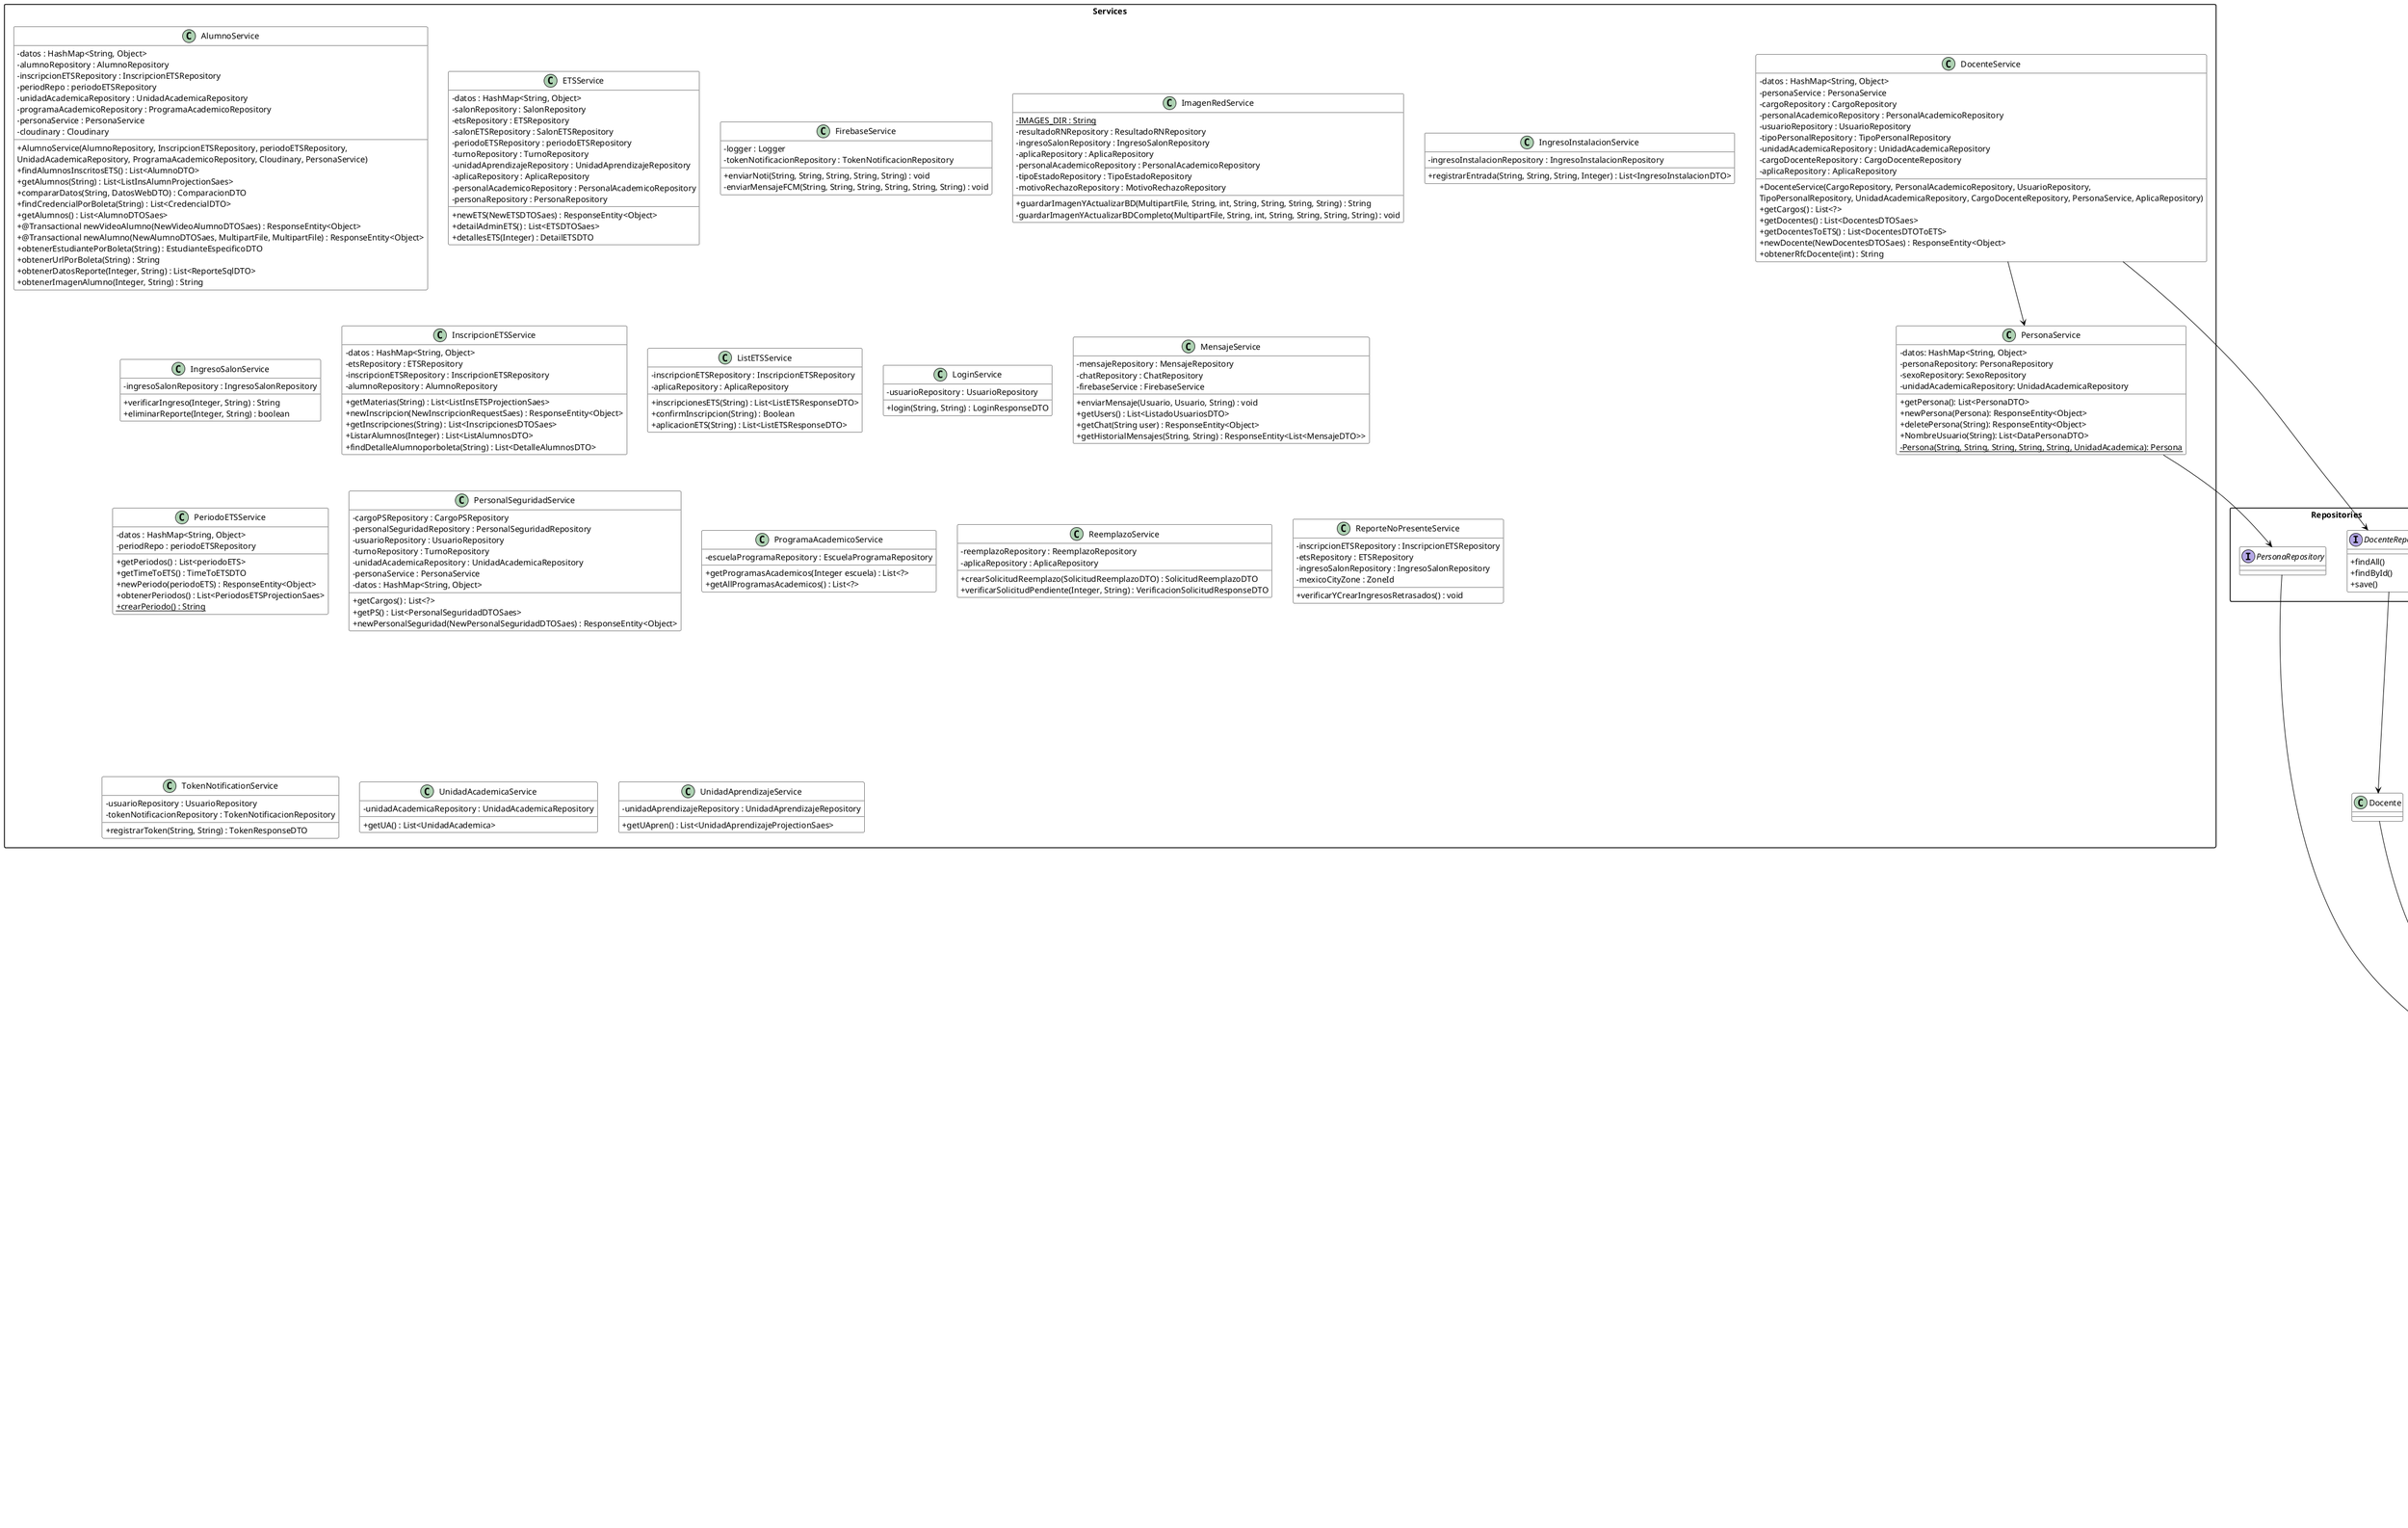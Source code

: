 @startuml
skinparam packageStyle rectangle
skinparam classAttributeIconSize 0

' Definición de estilos
skinparam class {
    BackgroundColor White
    ArrowColor Black
    BorderColor Black
}



' Services
package "Services" {
    class AlumnoService {
        - datos : HashMap<String, Object>
        - alumnoRepository : AlumnoRepository
        - inscripcionETSRepository : InscripcionETSRepository
        - periodRepo : periodoETSRepository
        - unidadAcademicaRepository : UnidadAcademicaRepository
        - programaAcademicoRepository : ProgramaAcademicoRepository
        - personaService : PersonaService
        - cloudinary : Cloudinary

        + AlumnoService(AlumnoRepository, InscripcionETSRepository, periodoETSRepository,
            UnidadAcademicaRepository, ProgramaAcademicoRepository, Cloudinary, PersonaService)
        + findAlumnosInscritosETS() : List<AlumnoDTO>
        + getAlumnos(String) : List<ListInsAlumnProjectionSaes>
        + compararDatos(String, DatosWebDTO) : ComparacionDTO
        + findCredencialPorBoleta(String) : List<CredencialDTO>
        + getAlumnos() : List<AlumnoDTOSaes>
        + @Transactional newVideoAlumno(NewVideoAlumnoDTOSaes) : ResponseEntity<Object>
        + @Transactional newAlumno(NewAlumnoDTOSaes, MultipartFile, MultipartFile) : ResponseEntity<Object>
        + obtenerEstudiantePorBoleta(String) : EstudianteEspecificoDTO
        + obtenerUrlPorBoleta(String) : String
        + obtenerDatosReporte(Integer, String) : List<ReporteSqlDTO>
        + obtenerImagenAlumno(Integer, String) : String
    }

     class DocenteService {
        - datos : HashMap<String, Object>
        - personaService : PersonaService
        - cargoRepository : CargoRepository
        - personalAcademicoRepository : PersonalAcademicoRepository
        - usuarioRepository : UsuarioRepository
        - tipoPersonalRepository : TipoPersonalRepository
        - unidadAcademicaRepository : UnidadAcademicaRepository
        - cargoDocenteRepository : CargoDocenteRepository
        - aplicaRepository : AplicaRepository

        + DocenteService(CargoRepository, PersonalAcademicoRepository, UsuarioRepository,
        TipoPersonalRepository, UnidadAcademicaRepository, CargoDocenteRepository, PersonaService, AplicaRepository)
        + getCargos() : List<?>
        + getDocentes() : List<DocentesDTOSaes>
        + getDocentesToETS() : List<DocentesDTOToETS>
        + newDocente(NewDocentesDTOSaes) : ResponseEntity<Object>
        + obtenerRfcDocente(int) : String
     }

     class ETSService {
        - datos : HashMap<String, Object>
        - salonRepository : SalonRepository
        - etsRepository : ETSRepository
        - salonETSRepository : SalonETSRepository
        - periodoETSRepository : periodoETSRepository
        - turnoRepository : TurnoRepository
        - unidadAprendizajeRepository : UnidadAprendizajeRepository
        - aplicaRepository : AplicaRepository
        - personalAcademicoRepository : PersonalAcademicoRepository
        - personaRepository : PersonaRepository

        + newETS(NewETSDTOSaes) : ResponseEntity<Object>
        + detailAdminETS() : List<ETSDTOSaes>
        + detallesETS(Integer) : DetailETSDTO
     }

     class FirebaseService {
        - logger : Logger
        - tokenNotificacionRepository : TokenNotificacionRepository

        + enviarNoti(String, String, String, String, String) : void
        - enviarMensajeFCM(String, String, String, String, String, String) : void
     }

     class ImagenRedService {
        - {static} IMAGES_DIR : String
        - resultadoRNRepository : ResultadoRNRepository
        - ingresoSalonRepository : IngresoSalonRepository
        - aplicaRepository : AplicaRepository
        - personalAcademicoRepository : PersonalAcademicoRepository
        - tipoEstadoRepository : TipoEstadoRepository
        - motivoRechazoRepository : MotivoRechazoRepository

        + guardarImagenYActualizarBD(MultipartFile, String, int, String, String, String, String) : String
        - guardarImagenYActualizarBDCompleto(MultipartFile, String, int, String, String, String, String) : void
     }

     class IngresoInstalacionService {
        - ingresoInstalacionRepository : IngresoInstalacionRepository

        + registrarEntrada(String, String, String, Integer) : List<IngresoInstalacionDTO>
     }

     class IngresoSalonService {
        - ingresoSalonRepository : IngresoSalonRepository

        + verificarIngreso(Integer, String) : String
        + eliminarReporte(Integer, String) : boolean
     }

     class InscripcionETSService {
        - datos : HashMap<String, Object>
        - etsRepository : ETSRepository
        - inscripcionETSRepository : InscripcionETSRepository
        - alumnoRepository : AlumnoRepository

        + getMaterias(String) : List<ListInsETSProjectionSaes>
        + newInscripcion(NewInscripcionRequestSaes) : ResponseEntity<Object>
        + getInscripciones(String) : List<InscripcionesDTOSaes>
        + ListarAlumnos(Integer) : List<ListAlumnosDTO>
        + findDetalleAlumnoporboleta(String) : List<DetalleAlumnosDTO>
     }

     class ListETSService {
        - inscripcionETSRepository : InscripcionETSRepository
        - aplicaRepository : AplicaRepository

        + inscripcionesETS(String) : List<ListETSResponseDTO>
        + confirmInscripcion(String) : Boolean
        + aplicacionETS(String) : List<ListETSResponseDTO>
     }

     class LoginService {
        - usuarioRepository : UsuarioRepository

        + login(String, String) : LoginResponseDTO
     }

     class MensajeService {
        - mensajeRepository : MensajeRepository
        - chatRepository : ChatRepository
        - firebaseService : FirebaseService

        + enviarMensaje(Usuario, Usuario, String) : void
        + getUsers() : List<ListadoUsuariosDTO>
        + getChat(String user) : ResponseEntity<Object>
        + getHistorialMensajes(String, String) : ResponseEntity<List<MensajeDTO>>
     }

     class PeriodoETSService {
        - datos : HashMap<String, Object>
        - periodRepo : periodoETSRepository

        + getPeriodos() : List<periodoETS>
        + getTimeToETS() : TimeToETSDTO
        + newPeriodo(periodoETS) : ResponseEntity<Object>
        + obtenerPeriodos() : List<PeriodosETSProjectionSaes>
        + {static} crearPeriodo() : String
     }

     class PersonalSeguridadService {
        - cargoPSRepository : CargoPSRepository
        - personalSeguridadRepository : PersonalSeguridadRepository
        - usuarioRepository : UsuarioRepository
        - turnoRepository : TurnoRepository
        - unidadAcademicaRepository : UnidadAcademicaRepository
        - personaService : PersonaService
        - datos : HashMap<String, Object>

        + getCargos() : List<?>
        + getPS() : List<PersonalSeguridadDTOSaes>
        + newPersonalSeguridad(NewPersonalSeguridadDTOSaes) : ResponseEntity<Object>
     }

    class PersonaService {
        - datos: HashMap<String, Object>
        - personaRepository: PersonaRepository
        - sexoRepository: SexoRepository
        - unidadAcademicaRepository: UnidadAcademicaRepository

        + getPersona(): List<PersonaDTO>
        + newPersona(Persona): ResponseEntity<Object>
        + deletePersona(String): ResponseEntity<Object>
        + NombreUsuario(String): List<DataPersonaDTO>
        {static} - Persona(String, String, String, String, String, UnidadAcademica): Persona
    }

    class ProgramaAcademicoService {
        - escuelaProgramaRepository : EscuelaProgramaRepository

        + getProgramasAcademicos(Integer escuela) : List<?>
        + getAllProgramasAcademicos() : List<?>
    }

    class ReemplazoService {
        - reemplazoRepository : ReemplazoRepository
        - aplicaRepository : AplicaRepository

        + crearSolicitudReemplazo(SolicitudReemplazoDTO) : SolicitudReemplazoDTO
        + verificarSolicitudPendiente(Integer, String) : VerificacionSolicitudResponseDTO
    }

    class ReporteNoPresenteService {
        - inscripcionETSRepository : InscripcionETSRepository
        - etsRepository : ETSRepository
        - ingresoSalonRepository : IngresoSalonRepository
        - mexicoCityZone : ZoneId

        + verificarYCrearIngresosRetrasados() : void
    }

    class TokenNotificationService {
        - usuarioRepository : UsuarioRepository
        - tokenNotificacionRepository : TokenNotificacionRepository

        + registrarToken(String, String) : TokenResponseDTO
    }

    class UnidadAcademicaService {
        - unidadAcademicaRepository : UnidadAcademicaRepository

        + getUA() : List<UnidadAcademica>
    }

    class UnidadAprendizajeService {
        - unidadAprendizajeRepository : UnidadAprendizajeRepository

        + getUApren() : List<UnidadAprendizajeProjectionSaes>
    }
}

' Repositories
package "Repositories" {
    interface PersonaRepository {

    }

    interface DocenteRepository {
        + findAll()
        + findById()
        + save()
    }
}

' Entities
package "Entities" {
    class Alumno {
        - boleta : String
        - CorreoI : String
        - imagenCredencial : String
        - idPA : ProgramaAcademico
        - CURP : Persona

        + getBoleta() : String
        + setBoleta(String) : void
        + getCorreoI() : String
        + setCorreoI(String) : void
        + getImagenCredencial() : String
        + setImagenCredencial(String) : void
        + getIdPA() : ProgramaAcademico
        + setIdPA(ProgramaAcademico) : void
        + getCURP() : Persona
        + setCURP(CURP : Persona) : void
    }

    class Persona {
        - CURP : String
        - nombre : String
        - apellido_p : String
        - apellido_m : String
        - sexo : Sexo
        - unidadAcademica : UnidadAcademica

        + getCURP() : String
        + setCURP(String) : void
        + getNombre() : String
        + setNombre(String) : void
        + setApellido_P(String) : void
        + setApellido_M(String) : void
        + Sexo getSexo() : Sexo
        + setSexo(Sexo) : void
        + getUnidadAcademica() : UnidadAcademica
        + setUnidadAcademica(UnidadAcademica) : void
    }

    class Sexo {
        - idSexo : Integer
        - nombre : String

        + getNombre() : String
        + setNombre(String) : void
    }

    class UnidadAcademica {
        - id_Escuela : Integer
        - nombre : String

        + getNombre() : String
        + setNombre(String) : void
    }

    class ProgramaAcademico {
        - idPA : String
        - nombre : String
        - Descripcion : String
        - detailsEP : List<EscuelaPrograma>

        + getIdPA() : String
        + setIdPA(String) : void
        + getNombre() : String
        + setNombre(String) : void
    }

    class EscuelaPrograma {
        - id : EscuelaProgramaPK
        - idUA : UnidadAcademica
        - idPAcad : ProgramaAcademico

        + getId() : EscuelaProgramaPK
        + setId(EscuelaProgramaPK) : void
        + getIdPA() : ProgramaAcademico
        + setIdPA(ProgramaAcademico) : void
    }

    class EscuelaProgramaPK {
        - idEscuela : Integer
        - idPA : String

        + getIdPA() :  String
        + setIdPA(String) : void
        + equals(Object) : boolean
        + hashCode() : int
    }

    class TipoPersonal {
        - tipoPA : Integer
        - cargo : String

        + getCargo() : String
        + setCargo(String) : void
    }

    class PersonalAcademico {
        - rfc : String
        - CURP : Persona
        - correoi : String
        - TipoPA : TipoPersonal

        + getRFC() : String
        + setRFC(String) : void
        + getCURP() : Persona
        + setCURP(Persona) : void
        + setCorreoI(String) : void
        + setTipoPA(TipoPersonal) : void
    }

    class PersonalSeguridad {
        - rfc : String
        - CURP : Persona
        - Turno : Turno
        - Cargo : CargoPS

        + getRfc() : String
        + setRfc(String) : void
        + getCURP() : Persona
        + setCURP(Persona) : void
        + getTurno() : Turno
        + setTurno(Turno) : void
        + getCargo() : CargoPS
        + setCargo(CargoPS) : void
    }

    class Turno {
        - idTurno : Integer
        - nombre : String

        + getNombre() : String
        + setNombre(String) : void
    }

    class CargoPS {
        - idCargo : Integer
        - nombre : String

        + getNombre()
        + setNombre(String nombre)
    }

    class ETS {
        - id_ETS : Integer
        - idPeriodo : periodoETS
        - Turno : Turno
        - Fecha : Date
        - hora : Time
        - Cupo : Integer
        - idUA : UnidadAprendizaje
        - Duracion : Integer

        + getIdETS() : Integer
        + setIdETS(Integer) : void
        + getTurno() : Turno
        + setTurno(Turno) : void
        + getFecha() : Date
        + getHora() : Time
        + setHora(Time) : void
        + setFecha(Date) : void
        + getIdUA() : UnidadAprendizaje
        + setIdUA(UnidadAprendizaje) : void
        + getETS() : List<Aplica>
        + setETS(List<Aplica>) : void
    }

    class periodoETS {
        - idPeriodo : Integer
        - periodo : String
        - tipo : char
        - Fecha_Inicio : Date
        - Fecha_Fin : Date

        + getPeriodo() : String
        + setPeriodo(String) : void
        + getTipo() : char
        + setTipo(char tipo) : void
        + getFecha_Inicio() : Date
        + getFecha_Fin() : Date

    }

    class UnidadAprendizaje {
        - idUA : String
        - nombre : String
        - Descripcion : String
        - idPA : ProgramaAcademico

        + getIdUA() : String
        + setIdUA(String) : void
        + getNombre() : String
        + setNombre(String) : void
        + getIdPA() : ProgramaAcademico
        + setIdPA(ProgramaAcademico) : void
    }

    class AplicaPK {
        - idETS : Integer
        - DocenteRFC : String

        + getIdETS() : Integer
        + setIdETS(Integer) : void
        + getDocenteRFC() : String
        + setDocenteRFC(String) : void
        + equals(Object) : boolean
        + hashCode() : int
    }

    class Aplica {
        - id : AplicaPK
        - idETS : ETS
        - docenteRFC : PersonalAcademico
        - coordinador : boolean

        + getId() : AplicaPK
        + setId(AplicaPK) : void
        + getIdETS() : ETS
        + setIdETS(ETS) : void
        + setDocenteRFC(PersonalAcademico) : void
        + setTitular(boolean) : void
    }

    class Cargo {
        - id_cargo : Integer
        - cargo : String

        + getIdCargo() : Integer
        + getCargo() : String
        + setCargo(String) : void
    }

    class CargoDocentePK {
        - RFC : String
        - idCargo : Integer

        + setRFC(String) : void
        + setIdCargo(Integer) : void
        + equals(Object) : boolean
        + hashCode() : int
    }

    class CargoDocente {
        - id : CargoDocentePK
        - RFCCD : PersonalAcademico
        - idCargoCD : Cargo

        + CargoDocentePK getId() : CargoDocentePK
        + setId(CargoDocentePK) : void
        + setRFC(PersonalAcademico) : void
        + setIdCargo(Cargo) : void
    }

    class Chat {
        - id : Long
        - remitente : Usuario
        - destinatario : Usuario

        + getId() : Long
        + setId(Long id) : void
    }

    class Usuario {
        - usuario : String
        - Password : String
        - TipoU : TipoUsuario
        - CURP : Persona

        + getUsuario() : String
        + setUsuario(String) : void
        + getCURP() : Persona
        + setCURP(Persona) : void
        + getTipoU() : TipoUsuario
    }

    class TipoUsuario {
        - idTU : Integer
        - tipo : String

        + getTipo() : String
        + setTipo(String) : void
    }

    class IngresoInstalacion {

    }
}

' Relaciones
PersonaService --> PersonaRepository
DocenteService --> DocenteRepository
PersonaRepository --> Persona
DocenteRepository --> Docente
Docente --> Persona
DocenteService --> PersonaService

Alumno --> Persona : "1..1 CURP"
Alumno --> ProgramaAcademico : "1..1 idPA"
Alumno --> InscripcionETS : "1..* inscETSAl"

Persona --> Sexo : "1..1 sexo"
Persona --> UnidadAcademica : "1..1 unidadAcademica"

ProgramaAcademico --> EscuelaPrograma : "0..* detailsEP"

EscuelaPrograma --> UnidadAcademica : "1..1 idUA"
EscuelaPrograma --> ProgramaAcademico : "1..1 idPAcad"
EscuelaPrograma --> EscuelaProgramaPK : "1..1 id"

PersonalAcademico --> Persona : "1..1 CURP"
PersonalAcademico --> TipoPersonal : "1..1 TipoPA"



@enduml